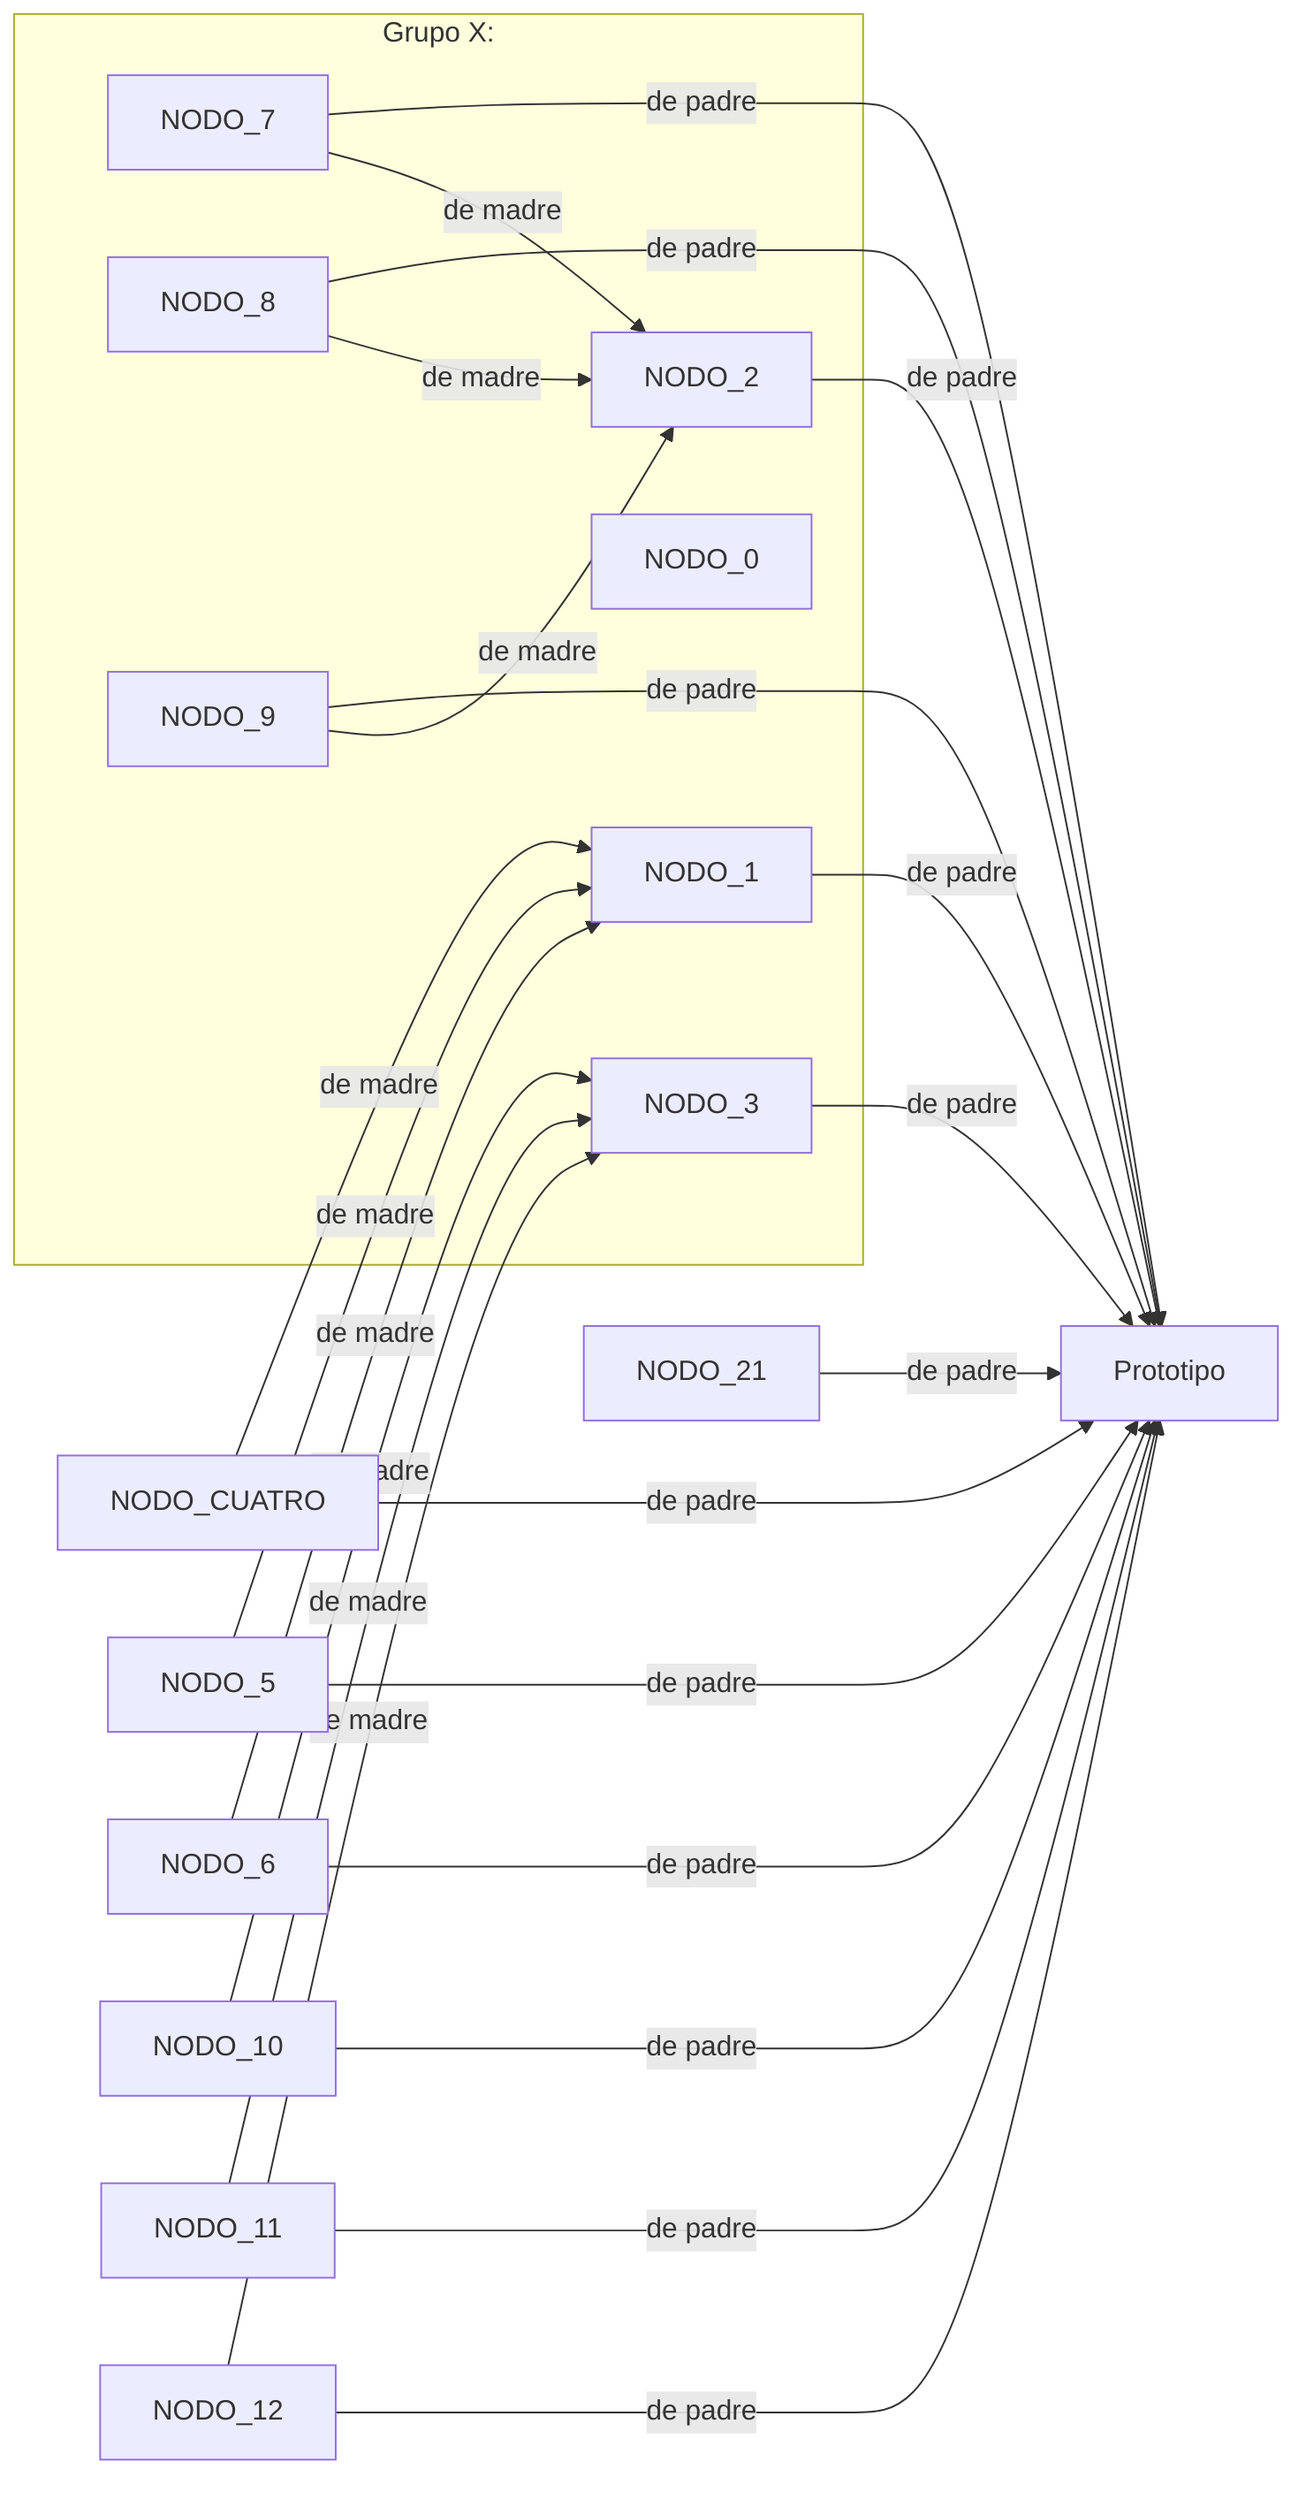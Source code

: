 graph LR;

subgraph Grupo X:
  NODO_1["NODO_1"];
  NODO_2["NODO_2"];
  NODO_3["NODO_3"];
  NODO_7["NODO_7"];
  NODO_8["NODO_8"];
  NODO_9["NODO_9"];
  NODO_0["NODO_0"];
  NODO_1["NODO_1"];
  NODO_2["NODO_2"];
  NODO_7["NODO_7"];
  NODO_8["NODO_8"];
  NODO_9["NODO_9"];
end
NODO_4["NODO_CUATRO"];
NODO_PROTOTIPO["Prototipo"];

NODO_1 -- de padre --> NODO_PROTOTIPO
NODO_2 -- de padre --> NODO_PROTOTIPO
NODO_3 -- de padre --> NODO_PROTOTIPO
NODO_4 -- de padre --> NODO_PROTOTIPO
NODO_5 -- de padre --> NODO_PROTOTIPO
NODO_6 -- de padre --> NODO_PROTOTIPO
NODO_7 -- de padre --> NODO_PROTOTIPO
NODO_8 -- de padre --> NODO_PROTOTIPO
NODO_9 -- de padre --> NODO_PROTOTIPO
NODO_10 -- de padre --> NODO_PROTOTIPO
NODO_11 -- de padre --> NODO_PROTOTIPO
NODO_12 -- de padre --> NODO_PROTOTIPO
NODO_21 -- de padre --> NODO_PROTOTIPO
NODO_4 -- de madre --> NODO_1
NODO_5 -- de madre --> NODO_1
NODO_6 -- de madre --> NODO_1
NODO_7 -- de madre --> NODO_2
NODO_8 -- de madre --> NODO_2
NODO_9 -- de madre --> NODO_2
NODO_10 -- de madre --> NODO_3
NODO_11 -- de madre --> NODO_3
NODO_12 -- de madre --> NODO_3

classDef Normal fill:#444,stroke:#333,stroke-width:2px
classDef Resaltado fill:#DDD,stroke:#333,stroke-width:2px
class Normal NODO_1
class Normal NODO_2
class Normal NODO_3
class Resaltado NODO_4